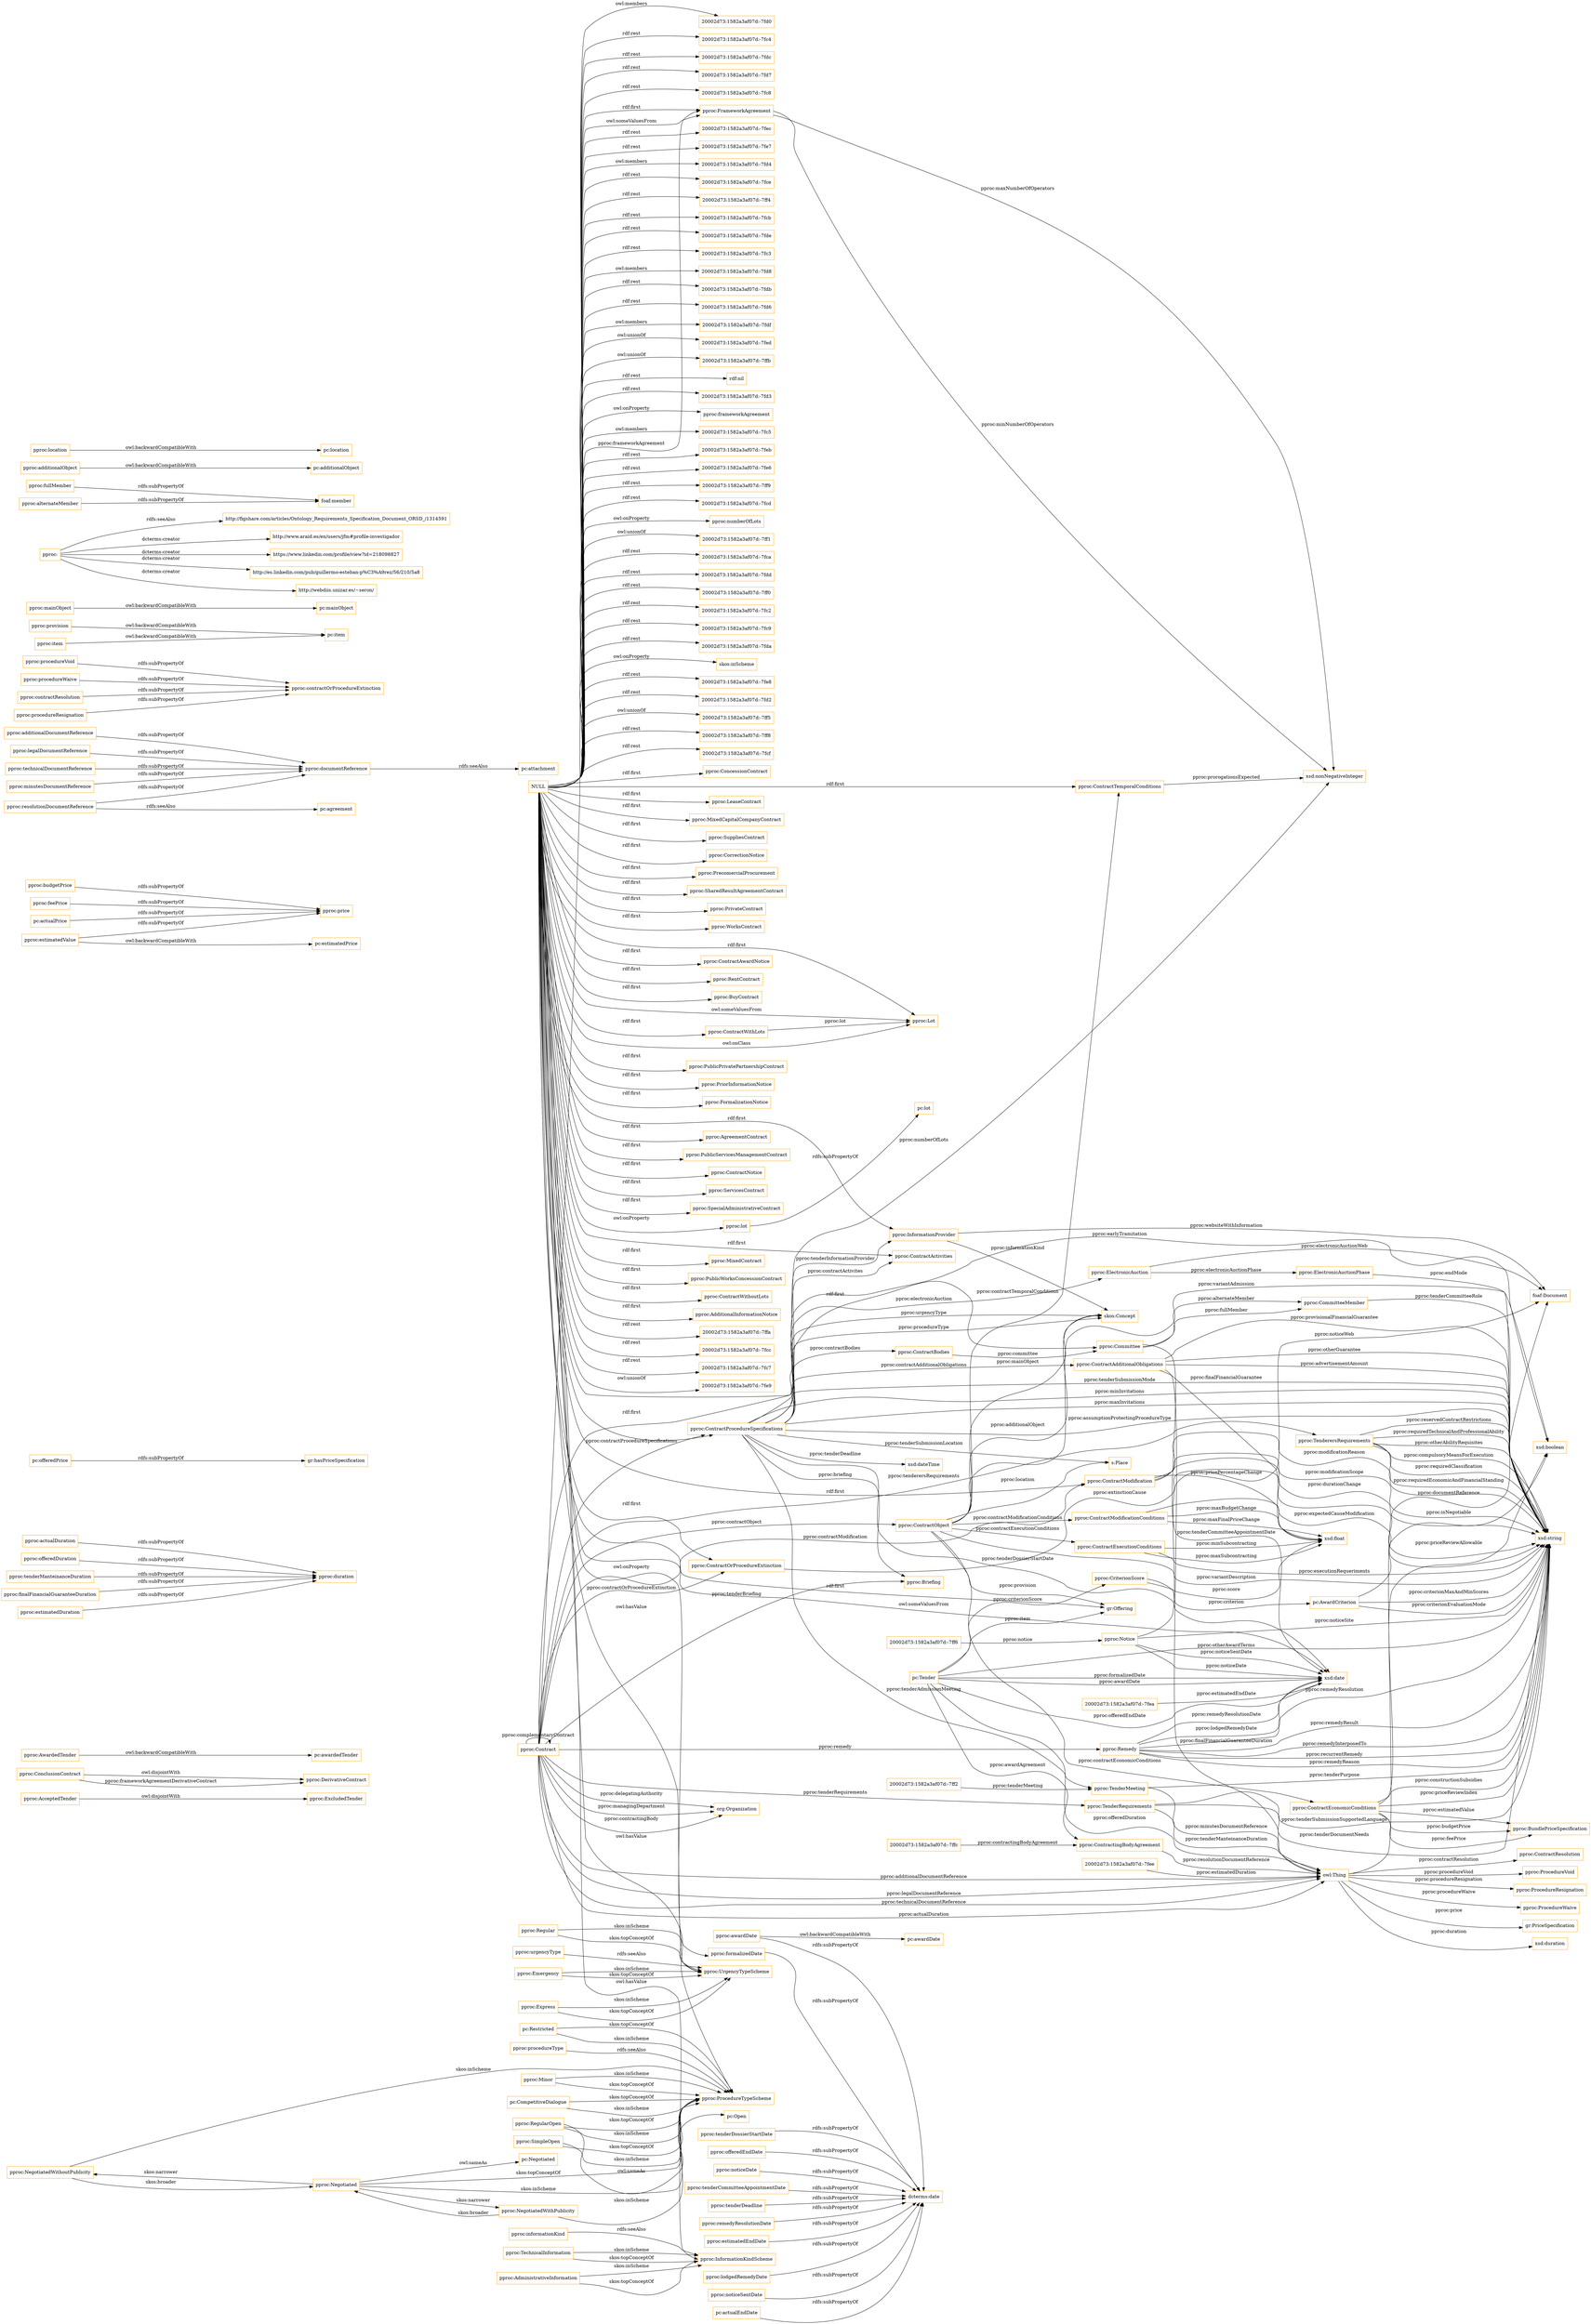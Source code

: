 digraph ar2dtool_diagram { 
rankdir=LR;
size="1501"
node [shape = rectangle, color="orange"]; "pproc:ConcessionContract" "foaf:Document" "pproc:FrameworkAgreement" "pproc:ContractModification" "pproc:LeaseContract" "pproc:ContractEconomicConditions" "pproc:CommitteeMember" "pproc:MixedCapitalCompanyContract" "gr:PriceSpecification" "pproc:SuppliesContract" "pproc:CorrectionNotice" "20002d73:1582a3af07d:-7ff2" "pproc:PrecomercialProcurement" "pproc:SharedResultAgreementContract" "pproc:Notice" "pproc:ContractBodies" "pproc:ContractAdditionalObligations" "pproc:PrivateContract" "pproc:ContractingBodyAgreement" "pproc:ElectronicAuctionPhase" "pproc:WorksContract" "pproc:ContractWithLots" "pproc:ContractObject" "pproc:AcceptedTender" "pproc:ContractAwardNotice" "pproc:ElectronicAuction" "pproc:RentContract" "pproc:ContractResolution" "pproc:TenderRequirements" "pproc:CriterionScore" "20002d73:1582a3af07d:-7ffc" "pproc:ConclusionContract" "pproc:BuyContract" "org:Organization" "pproc:BundlePriceSpecification" "pproc:TenderersRequirements" "20002d73:1582a3af07d:-7ff6" "pproc:TenderMeeting" "pproc:Lot" "pproc:ContractOrProcedureExtinction" "pproc:PublicPrivatePartnershipContract" "pproc:ExcludedTender" "pproc:PriorInformationNotice" "pproc:ContractProcedureSpecifications" "pc:AwardCriterion" "pproc:FormalizationNotice" "pproc:ContractActivities" "20002d73:1582a3af07d:-7fea" "pproc:Contract" "pproc:ContractTemporalConditions" "skos:Concept" "pproc:AgreementContract" "s:Place" "pproc:PublicServicesManagementContract" "pproc:ProcedureResignation" "pproc:Committee" "pproc:ContractNotice" "pproc:DerivativeContract" "pproc:ContractModificationConditions" "pproc:ServicesContract" "pproc:Briefing" "pproc:SpecialAdministrativeContract" "pproc:InformationProvider" "gr:Offering" "pproc:ProcedureVoid" "pc:Tender" "20002d73:1582a3af07d:-7fee" "pproc:Remedy" "pproc:MixedContract" "pproc:ProcedureWaive" "pproc:AwardedTender" "pproc:ContractExecutionConditions" "pproc:PublicWorksConcessionContract" "pproc:ContractWithoutLots" "pproc:AdditionalInformationNotice" ; /*classes style*/
	"pproc:awardDate" -> "pc:awardDate" [ label = "owl:backwardCompatibleWith" ];
	"pproc:awardDate" -> "dcterms:date" [ label = "rdfs:subPropertyOf" ];
	"pproc:actualDuration" -> "pproc:duration" [ label = "rdfs:subPropertyOf" ];
	"pc:offeredPrice" -> "gr:hasPriceSpecification" [ label = "rdfs:subPropertyOf" ];
	"pproc:Regular" -> "pproc:UrgencyTypeScheme" [ label = "skos:inScheme" ];
	"pproc:Regular" -> "pproc:UrgencyTypeScheme" [ label = "skos:topConceptOf" ];
	"pproc:urgencyType" -> "pproc:UrgencyTypeScheme" [ label = "rdfs:seeAlso" ];
	"pc:actualEndDate" -> "dcterms:date" [ label = "rdfs:subPropertyOf" ];
	"pproc:feePrice" -> "pproc:price" [ label = "rdfs:subPropertyOf" ];
	"pproc:legalDocumentReference" -> "pproc:documentReference" [ label = "rdfs:subPropertyOf" ];
	"pproc:Express" -> "pproc:UrgencyTypeScheme" [ label = "skos:inScheme" ];
	"pproc:Express" -> "pproc:UrgencyTypeScheme" [ label = "skos:topConceptOf" ];
	"pproc:tenderDossierStartDate" -> "dcterms:date" [ label = "rdfs:subPropertyOf" ];
	"pproc:SimpleOpen" -> "pproc:ProcedureTypeScheme" [ label = "skos:topConceptOf" ];
	"pproc:SimpleOpen" -> "pproc:ProcedureTypeScheme" [ label = "skos:inScheme" ];
	"pproc:offeredEndDate" -> "dcterms:date" [ label = "rdfs:subPropertyOf" ];
	"pproc:procedureVoid" -> "pproc:contractOrProcedureExtinction" [ label = "rdfs:subPropertyOf" ];
	"pproc:lot" -> "pc:lot" [ label = "rdfs:subPropertyOf" ];
	"pc:actualPrice" -> "pproc:price" [ label = "rdfs:subPropertyOf" ];
	"pproc:technicalDocumentReference" -> "pproc:documentReference" [ label = "rdfs:subPropertyOf" ];
	"pproc:procedureWaive" -> "pproc:contractOrProcedureExtinction" [ label = "rdfs:subPropertyOf" ];
	"pproc:AdministrativeInformation" -> "pproc:InformationKindScheme" [ label = "skos:topConceptOf" ];
	"pproc:AdministrativeInformation" -> "pproc:InformationKindScheme" [ label = "skos:inScheme" ];
	"pproc:offeredDuration" -> "pproc:duration" [ label = "rdfs:subPropertyOf" ];
	"pproc:tenderManteinanceDuration" -> "pproc:duration" [ label = "rdfs:subPropertyOf" ];
	"pproc:formalizedDate" -> "dcterms:date" [ label = "rdfs:subPropertyOf" ];
	"pproc:noticeDate" -> "dcterms:date" [ label = "rdfs:subPropertyOf" ];
	"pproc:contractResolution" -> "pproc:contractOrProcedureExtinction" [ label = "rdfs:subPropertyOf" ];
	"pproc:NegotiatedWithoutPublicity" -> "pproc:ProcedureTypeScheme" [ label = "skos:inScheme" ];
	"pproc:NegotiatedWithoutPublicity" -> "pproc:Negotiated" [ label = "skos:broader" ];
	"pproc:documentReference" -> "pc:attachment" [ label = "rdfs:seeAlso" ];
	"pc:CompetitiveDialogue" -> "pproc:ProcedureTypeScheme" [ label = "skos:inScheme" ];
	"pc:CompetitiveDialogue" -> "pproc:ProcedureTypeScheme" [ label = "skos:topConceptOf" ];
	"pproc:informationKind" -> "pproc:InformationKindScheme" [ label = "rdfs:seeAlso" ];
	"pproc:tenderCommitteeAppointmentDate" -> "dcterms:date" [ label = "rdfs:subPropertyOf" ];
	"pproc:provision" -> "pc:item" [ label = "owl:backwardCompatibleWith" ];
	"pproc:finalFinancialGuaranteeDuration" -> "pproc:duration" [ label = "rdfs:subPropertyOf" ];
	"pproc:procedureResignation" -> "pproc:contractOrProcedureExtinction" [ label = "rdfs:subPropertyOf" ];
	"pproc:mainObject" -> "pc:mainObject" [ label = "owl:backwardCompatibleWith" ];
	"NULL" -> "20002d73:1582a3af07d:-7ffa" [ label = "rdf:rest" ];
	"NULL" -> "pproc:PriorInformationNotice" [ label = "rdf:first" ];
	"NULL" -> "pproc:LeaseContract" [ label = "rdf:first" ];
	"NULL" -> "20002d73:1582a3af07d:-7fcc" [ label = "rdf:rest" ];
	"NULL" -> "20002d73:1582a3af07d:-7fc7" [ label = "rdf:rest" ];
	"NULL" -> "20002d73:1582a3af07d:-7fe9" [ label = "owl:unionOf" ];
	"NULL" -> "20002d73:1582a3af07d:-7fd0" [ label = "owl:members" ];
	"NULL" -> "pproc:PrecomercialProcurement" [ label = "rdf:first" ];
	"NULL" -> "pproc:FormalizationNotice" [ label = "rdf:first" ];
	"NULL" -> "pproc:PublicPrivatePartnershipContract" [ label = "rdf:first" ];
	"NULL" -> "pproc:AdditionalInformationNotice" [ label = "rdf:first" ];
	"NULL" -> "20002d73:1582a3af07d:-7fc4" [ label = "rdf:rest" ];
	"NULL" -> "pproc:PublicServicesManagementContract" [ label = "rdf:first" ];
	"NULL" -> "20002d73:1582a3af07d:-7fdc" [ label = "rdf:rest" ];
	"NULL" -> "20002d73:1582a3af07d:-7fd7" [ label = "rdf:rest" ];
	"NULL" -> "20002d73:1582a3af07d:-7fc8" [ label = "rdf:rest" ];
	"NULL" -> "pproc:PublicWorksConcessionContract" [ label = "rdf:first" ];
	"NULL" -> "pproc:ServicesContract" [ label = "rdf:first" ];
	"NULL" -> "pproc:ProcedureTypeScheme" [ label = "owl:hasValue" ];
	"NULL" -> "pproc:InformationKindScheme" [ label = "owl:hasValue" ];
	"NULL" -> "xsd:date" [ label = "owl:someValuesFrom" ];
	"NULL" -> "pproc:UrgencyTypeScheme" [ label = "owl:hasValue" ];
	"NULL" -> "20002d73:1582a3af07d:-7fec" [ label = "rdf:rest" ];
	"NULL" -> "20002d73:1582a3af07d:-7fe7" [ label = "rdf:rest" ];
	"NULL" -> "pproc:ContractWithLots" [ label = "rdf:first" ];
	"NULL" -> "pproc:ContractWithoutLots" [ label = "rdf:first" ];
	"NULL" -> "pproc:MixedContract" [ label = "rdf:first" ];
	"NULL" -> "20002d73:1582a3af07d:-7fd4" [ label = "owl:members" ];
	"NULL" -> "pproc:SharedResultAgreementContract" [ label = "rdf:first" ];
	"NULL" -> "20002d73:1582a3af07d:-7fce" [ label = "rdf:rest" ];
	"NULL" -> "pproc:Lot" [ label = "owl:onClass" ];
	"NULL" -> "pproc:SuppliesContract" [ label = "rdf:first" ];
	"NULL" -> "pproc:BuyContract" [ label = "rdf:first" ];
	"NULL" -> "20002d73:1582a3af07d:-7ff4" [ label = "rdf:rest" ];
	"NULL" -> "pproc:ContractOrProcedureExtinction" [ label = "rdf:first" ];
	"NULL" -> "20002d73:1582a3af07d:-7fcb" [ label = "rdf:rest" ];
	"NULL" -> "pproc:Lot" [ label = "rdf:first" ];
	"NULL" -> "gr:Offering" [ label = "rdf:first" ];
	"NULL" -> "20002d73:1582a3af07d:-7fde" [ label = "rdf:rest" ];
	"NULL" -> "pproc:formalizedDate" [ label = "owl:onProperty" ];
	"NULL" -> "pproc:ContractProcedureSpecifications" [ label = "rdf:first" ];
	"NULL" -> "20002d73:1582a3af07d:-7fc3" [ label = "rdf:rest" ];
	"NULL" -> "pproc:FrameworkAgreement" [ label = "rdf:first" ];
	"NULL" -> "pproc:ContractModification" [ label = "rdf:first" ];
	"NULL" -> "20002d73:1582a3af07d:-7fd8" [ label = "owl:members" ];
	"NULL" -> "pproc:ContractTemporalConditions" [ label = "rdf:first" ];
	"NULL" -> "20002d73:1582a3af07d:-7fdb" [ label = "rdf:rest" ];
	"NULL" -> "pproc:WorksContract" [ label = "rdf:first" ];
	"NULL" -> "pproc:FrameworkAgreement" [ label = "owl:someValuesFrom" ];
	"NULL" -> "20002d73:1582a3af07d:-7fd6" [ label = "rdf:rest" ];
	"NULL" -> "20002d73:1582a3af07d:-7fdf" [ label = "owl:members" ];
	"NULL" -> "20002d73:1582a3af07d:-7fed" [ label = "owl:unionOf" ];
	"NULL" -> "20002d73:1582a3af07d:-7ffb" [ label = "owl:unionOf" ];
	"NULL" -> "rdf:nil" [ label = "rdf:rest" ];
	"NULL" -> "pproc:AgreementContract" [ label = "rdf:first" ];
	"NULL" -> "20002d73:1582a3af07d:-7fd3" [ label = "rdf:rest" ];
	"NULL" -> "pproc:frameworkAgreement" [ label = "owl:onProperty" ];
	"NULL" -> "20002d73:1582a3af07d:-7fc5" [ label = "owl:members" ];
	"NULL" -> "20002d73:1582a3af07d:-7feb" [ label = "rdf:rest" ];
	"NULL" -> "20002d73:1582a3af07d:-7fe6" [ label = "rdf:rest" ];
	"NULL" -> "pproc:Committee" [ label = "rdf:first" ];
	"NULL" -> "20002d73:1582a3af07d:-7ff9" [ label = "rdf:rest" ];
	"NULL" -> "pproc:ContractAwardNotice" [ label = "rdf:first" ];
	"NULL" -> "20002d73:1582a3af07d:-7fcd" [ label = "rdf:rest" ];
	"NULL" -> "pproc:numberOfLots" [ label = "owl:onProperty" ];
	"NULL" -> "pproc:Lot" [ label = "owl:someValuesFrom" ];
	"NULL" -> "pproc:InformationProvider" [ label = "rdf:first" ];
	"NULL" -> "20002d73:1582a3af07d:-7ff1" [ label = "owl:unionOf" ];
	"NULL" -> "20002d73:1582a3af07d:-7fca" [ label = "rdf:rest" ];
	"NULL" -> "20002d73:1582a3af07d:-7fdd" [ label = "rdf:rest" ];
	"NULL" -> "20002d73:1582a3af07d:-7ff0" [ label = "rdf:rest" ];
	"NULL" -> "pproc:MixedCapitalCompanyContract" [ label = "rdf:first" ];
	"NULL" -> "20002d73:1582a3af07d:-7fc2" [ label = "rdf:rest" ];
	"NULL" -> "20002d73:1582a3af07d:-7fc9" [ label = "rdf:rest" ];
	"NULL" -> "pproc:ContractActivities" [ label = "rdf:first" ];
	"NULL" -> "pproc:RentContract" [ label = "rdf:first" ];
	"NULL" -> "pproc:ContractNotice" [ label = "rdf:first" ];
	"NULL" -> "20002d73:1582a3af07d:-7fda" [ label = "rdf:rest" ];
	"NULL" -> "skos:inScheme" [ label = "owl:onProperty" ];
	"NULL" -> "20002d73:1582a3af07d:-7fe8" [ label = "rdf:rest" ];
	"NULL" -> "20002d73:1582a3af07d:-7fd2" [ label = "rdf:rest" ];
	"NULL" -> "20002d73:1582a3af07d:-7ff5" [ label = "owl:unionOf" ];
	"NULL" -> "pproc:CorrectionNotice" [ label = "rdf:first" ];
	"NULL" -> "pproc:ConcessionContract" [ label = "rdf:first" ];
	"NULL" -> "pproc:PrivateContract" [ label = "rdf:first" ];
	"NULL" -> "20002d73:1582a3af07d:-7ff8" [ label = "rdf:rest" ];
	"NULL" -> "pproc:SpecialAdministrativeContract" [ label = "rdf:first" ];
	"NULL" -> "20002d73:1582a3af07d:-7fcf" [ label = "rdf:rest" ];
	"NULL" -> "pproc:lot" [ label = "owl:onProperty" ];
	"pproc:resolutionDocumentReference" -> "pc:agreement" [ label = "rdfs:seeAlso" ];
	"pproc:resolutionDocumentReference" -> "pproc:documentReference" [ label = "rdfs:subPropertyOf" ];
	"pproc:" -> "http://figshare.com/articles/Ontology_Requirements_Specification_Document_ORSD_/1314591" [ label = "rdfs:seeAlso" ];
	"pproc:" -> "http://www.araid.es/en/users/jfm#profile-investigador" [ label = "dcterms:creator" ];
	"pproc:" -> "https://www.linkedin.com/profile/view?id=218098827" [ label = "dcterms:creator" ];
	"pproc:" -> "http://es.linkedin.com/pub/guillermo-esteban-p%C3%A9rez/56/210/5a8" [ label = "dcterms:creator" ];
	"pproc:" -> "http://webdiis.unizar.es/~seron/" [ label = "dcterms:creator" ];
	"pproc:ConclusionContract" -> "pproc:DerivativeContract" [ label = "owl:disjointWith" ];
	"pproc:estimatedDuration" -> "pproc:duration" [ label = "rdfs:subPropertyOf" ];
	"pproc:fullMember" -> "foaf:member" [ label = "rdfs:subPropertyOf" ];
	"pproc:tenderDeadline" -> "dcterms:date" [ label = "rdfs:subPropertyOf" ];
	"pproc:estimatedValue" -> "pc:estimatedPrice" [ label = "owl:backwardCompatibleWith" ];
	"pproc:estimatedValue" -> "pproc:price" [ label = "rdfs:subPropertyOf" ];
	"pproc:minutesDocumentReference" -> "pproc:documentReference" [ label = "rdfs:subPropertyOf" ];
	"pc:Restricted" -> "pproc:ProcedureTypeScheme" [ label = "skos:topConceptOf" ];
	"pc:Restricted" -> "pproc:ProcedureTypeScheme" [ label = "skos:inScheme" ];
	"pproc:TechnicalInformation" -> "pproc:InformationKindScheme" [ label = "skos:inScheme" ];
	"pproc:TechnicalInformation" -> "pproc:InformationKindScheme" [ label = "skos:topConceptOf" ];
	"pproc:procedureType" -> "pproc:ProcedureTypeScheme" [ label = "rdfs:seeAlso" ];
	"pproc:additionalDocumentReference" -> "pproc:documentReference" [ label = "rdfs:subPropertyOf" ];
	"pproc:additionalObject" -> "pc:additionalObject" [ label = "owl:backwardCompatibleWith" ];
	"pproc:remedyResolutionDate" -> "dcterms:date" [ label = "rdfs:subPropertyOf" ];
	"pproc:budgetPrice" -> "pproc:price" [ label = "rdfs:subPropertyOf" ];
	"pproc:Minor" -> "pproc:ProcedureTypeScheme" [ label = "skos:inScheme" ];
	"pproc:Minor" -> "pproc:ProcedureTypeScheme" [ label = "skos:topConceptOf" ];
	"pproc:item" -> "pc:item" [ label = "owl:backwardCompatibleWith" ];
	"pproc:estimatedEndDate" -> "dcterms:date" [ label = "rdfs:subPropertyOf" ];
	"pproc:location" -> "pc:location" [ label = "owl:backwardCompatibleWith" ];
	"pproc:AwardedTender" -> "pc:awardedTender" [ label = "owl:backwardCompatibleWith" ];
	"pproc:NegotiatedWithPublicity" -> "pproc:ProcedureTypeScheme" [ label = "skos:inScheme" ];
	"pproc:NegotiatedWithPublicity" -> "pproc:Negotiated" [ label = "skos:broader" ];
	"pproc:AcceptedTender" -> "pproc:ExcludedTender" [ label = "owl:disjointWith" ];
	"pproc:Emergency" -> "pproc:UrgencyTypeScheme" [ label = "skos:topConceptOf" ];
	"pproc:Emergency" -> "pproc:UrgencyTypeScheme" [ label = "skos:inScheme" ];
	"pproc:alternateMember" -> "foaf:member" [ label = "rdfs:subPropertyOf" ];
	"pproc:Negotiated" -> "pc:Negotiated" [ label = "owl:sameAs" ];
	"pproc:Negotiated" -> "pproc:ProcedureTypeScheme" [ label = "skos:topConceptOf" ];
	"pproc:Negotiated" -> "pproc:ProcedureTypeScheme" [ label = "skos:inScheme" ];
	"pproc:Negotiated" -> "pproc:NegotiatedWithoutPublicity" [ label = "skos:narrower" ];
	"pproc:Negotiated" -> "pproc:NegotiatedWithPublicity" [ label = "skos:narrower" ];
	"pproc:lodgedRemedyDate" -> "dcterms:date" [ label = "rdfs:subPropertyOf" ];
	"pproc:noticeSentDate" -> "dcterms:date" [ label = "rdfs:subPropertyOf" ];
	"pproc:RegularOpen" -> "pc:Open" [ label = "owl:sameAs" ];
	"pproc:RegularOpen" -> "pproc:ProcedureTypeScheme" [ label = "skos:inScheme" ];
	"pproc:RegularOpen" -> "pproc:ProcedureTypeScheme" [ label = "skos:topConceptOf" ];
	"pproc:Contract" -> "pproc:Briefing" [ label = "pproc:tenderBriefing" ];
	"pproc:ContractModification" -> "xsd:float" [ label = "pproc:pricePercentageChange" ];
	"pproc:Contract" -> "pproc:ContractObject" [ label = "pproc:contractObject" ];
	"pc:Tender" -> "xsd:date" [ label = "pproc:formalizedDate" ];
	"pproc:Contract" -> "xsd:nonNegativeInteger" [ label = "pproc:numberOfLots" ];
	"20002d73:1582a3af07d:-7fee" -> "owl:Thing" [ label = "pproc:estimatedDuration" ];
	"pproc:Remedy" -> "xsd:date" [ label = "pproc:remedyResolutionDate" ];
	"pproc:TenderersRequirements" -> "xsd:string" [ label = "pproc:requiredClassification" ];
	"pproc:ContractAdditionalObligations" -> "xsd:string" [ label = "pproc:provisionalFinancialGuarantee" ];
	"pproc:ContractEconomicConditions" -> "xsd:string" [ label = "pproc:priceReviewIndex" ];
	"pproc:ContractProcedureSpecifications" -> "pproc:ContractAdditionalObligations" [ label = "pproc:contractAdditionalObligations" ];
	"pproc:TenderersRequirements" -> "xsd:string" [ label = "pproc:requiredEconomicAndFinancialStanding" ];
	"pproc:ElectronicAuction" -> "pproc:ElectronicAuctionPhase" [ label = "pproc:electronicAuctionPhase" ];
	"pproc:Remedy" -> "xsd:date" [ label = "pproc:lodgedRemedyDate" ];
	"pproc:Remedy" -> "xsd:string" [ label = "pproc:remedyInterposedTo" ];
	"pproc:ContractExecutionConditions" -> "xsd:float" [ label = "pproc:maxSubcontracting" ];
	"pproc:ContractObject" -> "pproc:ContractExecutionConditions" [ label = "pproc:contractExecutionConditions" ];
	"pproc:ContractProcedureSpecifications" -> "pproc:InformationProvider" [ label = "pproc:tenderInformationProvider" ];
	"pproc:ContractProcedureSpecifications" -> "xsd:string" [ label = "pproc:tenderSubmissionMode" ];
	"pproc:ContractObject" -> "xsd:boolean" [ label = "pproc:variantAdmission" ];
	"pproc:CommitteeMember" -> "xsd:string" [ label = "pproc:tenderCommitteeRole" ];
	"pproc:ContractEconomicConditions" -> "pproc:BundlePriceSpecification" [ label = "pproc:feePrice" ];
	"pproc:Contract" -> "org:Organization" [ label = "pproc:managingDepartment" ];
	"pproc:Notice" -> "xsd:date" [ label = "pproc:noticeSentDate" ];
	"pproc:ContractProcedureSpecifications" -> "s:Place" [ label = "pproc:tenderSubmissionLocation" ];
	"pc:Tender" -> "xsd:date" [ label = "pproc:awardDate" ];
	"pproc:Contract" -> "pproc:Contract" [ label = "pproc:complementaryContract" ];
	"pproc:ContractObject" -> "skos:Concept" [ label = "pproc:additionalObject" ];
	"pproc:TenderersRequirements" -> "xsd:string" [ label = "pproc:reservedContractRestrictions" ];
	"pproc:Remedy" -> "xsd:string" [ label = "pproc:recurrentRemedy" ];
	"pproc:ContractProcedureSpecifications" -> "skos:Concept" [ label = "pproc:procedureType" ];
	"pproc:TenderRequirements" -> "owl:Thing" [ label = "pproc:tenderManteinanceDuration" ];
	"pc:Tender" -> "owl:Thing" [ label = "pproc:offeredDuration" ];
	"pproc:Notice" -> "xsd:date" [ label = "pproc:noticeDate" ];
	"pproc:Contract" -> "pproc:ContractModification" [ label = "pproc:contractModification" ];
	"pproc:ContractProcedureSpecifications" -> "xsd:string" [ label = "pproc:minInvitations" ];
	"pc:AwardCriterion" -> "xsd:string" [ label = "pproc:criterionEvaluationMode" ];
	"pproc:ContractObject" -> "gr:Offering" [ label = "pproc:provision" ];
	"pproc:ContractObject" -> "xsd:string" [ label = "pproc:variantDescription" ];
	"pproc:ContractProcedureSpecifications" -> "pproc:TenderMeeting" [ label = "pproc:tenderAdmissionMeeting" ];
	"20002d73:1582a3af07d:-7ff6" -> "pproc:Notice" [ label = "pproc:notice" ];
	"pproc:Contract" -> "pproc:Remedy" [ label = "pproc:remedy" ];
	"pproc:ContractObject" -> "pproc:ContractModificationConditions" [ label = "pproc:contractModificationConditions" ];
	"pproc:TenderersRequirements" -> "xsd:string" [ label = "pproc:requiredTechnicalAndProfessionalAbility" ];
	"pproc:InformationProvider" -> "skos:Concept" [ label = "pproc:informationKind" ];
	"pproc:Contract" -> "owl:Thing" [ label = "pproc:additionalDocumentReference" ];
	"pc:AwardCriterion" -> "xsd:string" [ label = "pproc:criterionMaxAndMinScores" ];
	"pproc:ContractObject" -> "skos:Concept" [ label = "pproc:mainObject" ];
	"pproc:ContractExecutionConditions" -> "xsd:float" [ label = "pproc:minSubcontracting" ];
	"pproc:ContractObject" -> "s:Place" [ label = "pproc:location" ];
	"pproc:ContractObject" -> "pproc:ContractTemporalConditions" [ label = "pproc:contractTemporalConditions" ];
	"pproc:ContractModificationConditions" -> "xsd:string" [ label = "pproc:expectedCauseModification" ];
	"pproc:ContractModification" -> "xsd:string" [ label = "pproc:durationChange" ];
	"pproc:ContractProcedureSpecifications" -> "xsd:dateTime" [ label = "pproc:tenderDeadline" ];
	"pproc:ContractingBodyAgreement" -> "owl:Thing" [ label = "pproc:resolutionDocumentReference" ];
	"pproc:Remedy" -> "xsd:string" [ label = "pproc:remedyReason" ];
	"pproc:ContractModification" -> "xsd:string" [ label = "pproc:modificationReason" ];
	"pproc:ContractProcedureSpecifications" -> "xsd:string" [ label = "pproc:maxInvitations" ];
	"owl:Thing" -> "xsd:duration" [ label = "pproc:duration" ];
	"pproc:Remedy" -> "xsd:string" [ label = "pproc:remedyResolution" ];
	"20002d73:1582a3af07d:-7fea" -> "xsd:date" [ label = "pproc:estimatedEndDate" ];
	"pproc:TenderersRequirements" -> "xsd:string" [ label = "pproc:otherAbilityRequisites" ];
	"pproc:Remedy" -> "xsd:string" [ label = "pproc:remedyResult" ];
	"pproc:TenderMeeting" -> "owl:Thing" [ label = "pproc:minutesDocumentReference" ];
	"pc:Tender" -> "xsd:date" [ label = "pproc:offeredEndDate" ];
	"pproc:FrameworkAgreement" -> "xsd:nonNegativeInteger" [ label = "pproc:maxNumberOfOperators" ];
	"pc:Tender" -> "gr:Offering" [ label = "pproc:item" ];
	"owl:Thing" -> "foaf:Document" [ label = "pproc:documentReference" ];
	"pc:Tender" -> "pproc:ContractingBodyAgreement" [ label = "pproc:awardAgreement" ];
	"pproc:ContractOrProcedureExtinction" -> "xsd:string" [ label = "pproc:extinctionCause" ];
	"pproc:ContractModification" -> "xsd:string" [ label = "pproc:modificationScope" ];
	"pproc:ContractProcedureSpecifications" -> "xsd:date" [ label = "pproc:tenderDossierStartDate" ];
	"pproc:Contract" -> "pproc:ContractProcedureSpecifications" [ label = "pproc:contractProcedureSpecifications" ];
	"pproc:Notice" -> "foaf:Document" [ label = "pproc:noticeWeb" ];
	"pc:Tender" -> "pproc:CriterionScore" [ label = "pproc:criterionScore" ];
	"pproc:ContractModificationConditions" -> "xsd:float" [ label = "pproc:maxBudgetChange" ];
	"pproc:ContractAdditionalObligations" -> "xsd:string" [ label = "pproc:otherGuarantee" ];
	"20002d73:1582a3af07d:-7ffc" -> "pproc:ContractingBodyAgreement" [ label = "pproc:contractingBodyAgreement" ];
	"pproc:ContractProcedureSpecifications" -> "skos:Concept" [ label = "pproc:urgencyType" ];
	"pproc:ElectronicAuctionPhase" -> "xsd:string" [ label = "pproc:endMode" ];
	"pproc:TenderMeeting" -> "xsd:string" [ label = "pproc:tenderPurpose" ];
	"pproc:TenderRequirements" -> "xsd:string" [ label = "pproc:tenderDocumentNeeds" ];
	"pproc:Committee" -> "pproc:CommitteeMember" [ label = "pproc:fullMember" ];
	"pproc:ContractAdditionalObligations" -> "xsd:float" [ label = "pproc:finalFinancialGuarantee" ];
	"pproc:ContractAdditionalObligations" -> "owl:Thing" [ label = "pproc:finalFinancialGuaranteeDuration" ];
	"pproc:Contract" -> "pproc:TenderRequirements" [ label = "pproc:tenderRequirements" ];
	"20002d73:1582a3af07d:-7ff2" -> "pproc:TenderMeeting" [ label = "pproc:tenderMeeting" ];
	"pproc:ConclusionContract" -> "pproc:DerivativeContract" [ label = "pproc:frameworkAgreementDerivativeContract" ];
	"pproc:Notice" -> "xsd:string" [ label = "pproc:noticeSite" ];
	"pproc:CriterionScore" -> "xsd:float" [ label = "pproc:score" ];
	"pproc:ContractWithLots" -> "pproc:Lot" [ label = "pproc:lot" ];
	"pproc:Contract" -> "owl:Thing" [ label = "pproc:legalDocumentReference" ];
	"pproc:ContractProcedureSpecifications" -> "xsd:string" [ label = "pproc:assumptionProtectingProcedureType" ];
	"pproc:Contract" -> "owl:Thing" [ label = "pproc:technicalDocumentReference" ];
	"owl:Thing" -> "pproc:ProcedureVoid" [ label = "pproc:procedureVoid" ];
	"pproc:ContractEconomicConditions" -> "xsd:boolean" [ label = "pproc:priceReviewAllowable" ];
	"pproc:ContractProcedureSpecifications" -> "xsd:boolean" [ label = "pproc:earlyTramitation" ];
	"pproc:ContractAdditionalObligations" -> "xsd:string" [ label = "pproc:advertisementAmount" ];
	"pproc:ContractBodies" -> "pproc:Committee" [ label = "pproc:committee" ];
	"pc:Tender" -> "xsd:string" [ label = "pproc:otherAwardTerms" ];
	"pproc:ContractProcedureSpecifications" -> "pproc:ContractActivities" [ label = "pproc:contractActivites" ];
	"pproc:ContractExecutionConditions" -> "xsd:string" [ label = "pproc:executionRequeriments" ];
	"pproc:TenderRequirements" -> "xsd:string" [ label = "pproc:tenderSubmissionSupportedLanguage" ];
	"pproc:ContractModificationConditions" -> "xsd:float" [ label = "pproc:maxFinalPriceChange" ];
	"pproc:Contract" -> "pproc:TenderersRequirements" [ label = "pproc:tenderersRequirements" ];
	"pproc:ContractTemporalConditions" -> "xsd:nonNegativeInteger" [ label = "pproc:prorogationsExpected" ];
	"pproc:Contract" -> "pproc:FrameworkAgreement" [ label = "pproc:frameworkAgreement" ];
	"owl:Thing" -> "pproc:ProcedureWaive" [ label = "pproc:procedureWaive" ];
	"pproc:Committee" -> "pproc:CommitteeMember" [ label = "pproc:alternateMember" ];
	"pproc:Contract" -> "org:Organization" [ label = "pproc:contractingBody" ];
	"pproc:CriterionScore" -> "pc:AwardCriterion" [ label = "pproc:criterion" ];
	"pproc:InformationProvider" -> "foaf:Document" [ label = "pproc:websiteWithInformation" ];
	"pproc:ElectronicAuction" -> "foaf:Document" [ label = "pproc:electronicAuctionWeb" ];
	"owl:Thing" -> "pproc:ProcedureResignation" [ label = "pproc:procedureResignation" ];
	"pc:AwardCriterion" -> "xsd:boolean" [ label = "pproc:isNegotiable" ];
	"pproc:ContractProcedureSpecifications" -> "pproc:ElectronicAuction" [ label = "pproc:electronicAuction" ];
	"pproc:ContractObject" -> "pproc:ContractEconomicConditions" [ label = "pproc:contractEconomicConditions" ];
	"pproc:Contract" -> "org:Organization" [ label = "pproc:delegatingAuthority" ];
	"pproc:Contract" -> "owl:Thing" [ label = "pproc:actualDuration" ];
	"owl:Thing" -> "gr:PriceSpecification" [ label = "pproc:price" ];
	"pproc:ContractProcedureSpecifications" -> "pproc:Briefing" [ label = "pproc:briefing" ];
	"owl:Thing" -> "pproc:ContractResolution" [ label = "pproc:contractResolution" ];
	"pproc:ContractEconomicConditions" -> "pproc:BundlePriceSpecification" [ label = "pproc:estimatedValue" ];
	"pproc:TenderersRequirements" -> "xsd:string" [ label = "pproc:compulsoryMeansForExecution" ];
	"pproc:Committee" -> "xsd:date" [ label = "pproc:tenderCommitteeAppointmentDate" ];
	"pproc:FrameworkAgreement" -> "xsd:nonNegativeInteger" [ label = "pproc:minNumberOfOperators" ];
	"pproc:ContractEconomicConditions" -> "xsd:string" [ label = "pproc:constructionSubsidies" ];
	"pproc:ContractProcedureSpecifications" -> "pproc:ContractBodies" [ label = "pproc:contractBodies" ];
	"pproc:ContractEconomicConditions" -> "pproc:BundlePriceSpecification" [ label = "pproc:budgetPrice" ];
	"pproc:Contract" -> "pproc:ContractOrProcedureExtinction" [ label = "pproc:contractOrProcedureExtinction" ];

}
